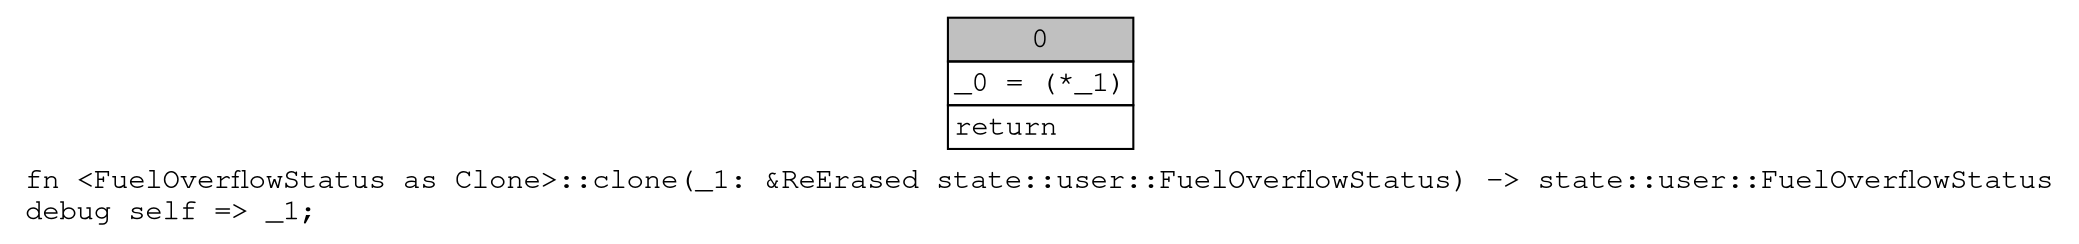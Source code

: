 digraph Mir_0_18877 {
    graph [fontname="Courier, monospace"];
    node [fontname="Courier, monospace"];
    edge [fontname="Courier, monospace"];
    label=<fn &lt;FuelOverflowStatus as Clone&gt;::clone(_1: &amp;ReErased state::user::FuelOverflowStatus) -&gt; state::user::FuelOverflowStatus<br align="left"/>debug self =&gt; _1;<br align="left"/>>;
    bb0__0_18877 [shape="none", label=<<table border="0" cellborder="1" cellspacing="0"><tr><td bgcolor="gray" align="center" colspan="1">0</td></tr><tr><td align="left" balign="left">_0 = (*_1)<br/></td></tr><tr><td align="left">return</td></tr></table>>];
}
